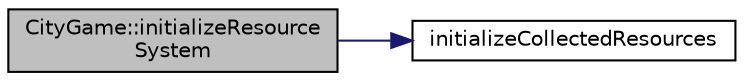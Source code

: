 digraph "CityGame::initializeResourceSystem"
{
 // LATEX_PDF_SIZE
  edge [fontname="Helvetica",fontsize="10",labelfontname="Helvetica",labelfontsize="10"];
  node [fontname="Helvetica",fontsize="10",shape=record];
  rankdir="LR";
  Node1 [label="CityGame::initializeResource\lSystem",height=0.2,width=0.4,color="black", fillcolor="grey75", style="filled", fontcolor="black",tooltip=" "];
  Node1 -> Node2 [color="midnightblue",fontsize="10",style="solid"];
  Node2 [label="initializeCollectedResources",height=0.2,width=0.4,color="black", fillcolor="white", style="filled",URL="$BuildingRequirements_8h.html#aee1969b2f667aef34ff8a891ebe2fce9",tooltip="Initializes the collected resources map with zero values."];
}
